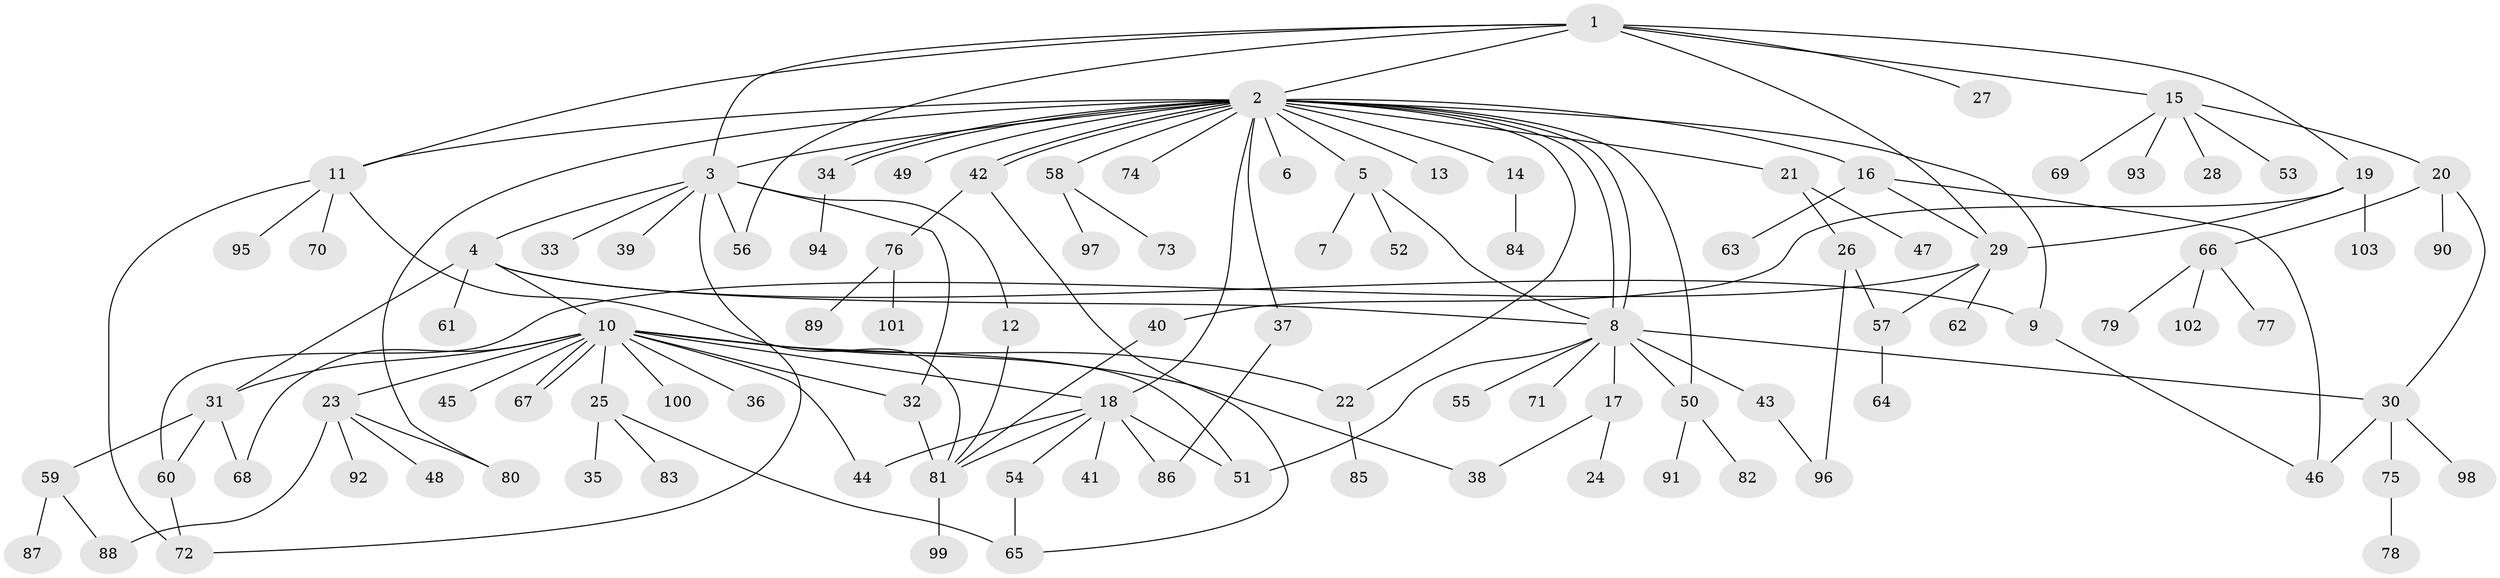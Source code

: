 // coarse degree distribution, {7: 0.05333333333333334, 25: 0.013333333333333334, 8: 0.013333333333333334, 5: 0.05333333333333334, 4: 0.09333333333333334, 1: 0.5066666666666667, 12: 0.013333333333333334, 14: 0.013333333333333334, 6: 0.013333333333333334, 3: 0.12, 2: 0.10666666666666667}
// Generated by graph-tools (version 1.1) at 2025/23/03/03/25 07:23:55]
// undirected, 103 vertices, 141 edges
graph export_dot {
graph [start="1"]
  node [color=gray90,style=filled];
  1;
  2;
  3;
  4;
  5;
  6;
  7;
  8;
  9;
  10;
  11;
  12;
  13;
  14;
  15;
  16;
  17;
  18;
  19;
  20;
  21;
  22;
  23;
  24;
  25;
  26;
  27;
  28;
  29;
  30;
  31;
  32;
  33;
  34;
  35;
  36;
  37;
  38;
  39;
  40;
  41;
  42;
  43;
  44;
  45;
  46;
  47;
  48;
  49;
  50;
  51;
  52;
  53;
  54;
  55;
  56;
  57;
  58;
  59;
  60;
  61;
  62;
  63;
  64;
  65;
  66;
  67;
  68;
  69;
  70;
  71;
  72;
  73;
  74;
  75;
  76;
  77;
  78;
  79;
  80;
  81;
  82;
  83;
  84;
  85;
  86;
  87;
  88;
  89;
  90;
  91;
  92;
  93;
  94;
  95;
  96;
  97;
  98;
  99;
  100;
  101;
  102;
  103;
  1 -- 2;
  1 -- 3;
  1 -- 11;
  1 -- 15;
  1 -- 19;
  1 -- 27;
  1 -- 29;
  1 -- 56;
  2 -- 3;
  2 -- 5;
  2 -- 6;
  2 -- 8;
  2 -- 8;
  2 -- 9;
  2 -- 11;
  2 -- 13;
  2 -- 14;
  2 -- 16;
  2 -- 18;
  2 -- 21;
  2 -- 22;
  2 -- 34;
  2 -- 34;
  2 -- 37;
  2 -- 42;
  2 -- 42;
  2 -- 49;
  2 -- 50;
  2 -- 58;
  2 -- 74;
  2 -- 80;
  3 -- 4;
  3 -- 12;
  3 -- 32;
  3 -- 33;
  3 -- 39;
  3 -- 56;
  3 -- 72;
  4 -- 8;
  4 -- 9;
  4 -- 10;
  4 -- 31;
  4 -- 61;
  5 -- 7;
  5 -- 8;
  5 -- 52;
  8 -- 17;
  8 -- 30;
  8 -- 43;
  8 -- 50;
  8 -- 51;
  8 -- 55;
  8 -- 71;
  9 -- 46;
  10 -- 18;
  10 -- 22;
  10 -- 23;
  10 -- 25;
  10 -- 31;
  10 -- 32;
  10 -- 36;
  10 -- 38;
  10 -- 44;
  10 -- 45;
  10 -- 51;
  10 -- 67;
  10 -- 67;
  10 -- 68;
  10 -- 100;
  11 -- 70;
  11 -- 72;
  11 -- 81;
  11 -- 95;
  12 -- 81;
  14 -- 84;
  15 -- 20;
  15 -- 28;
  15 -- 53;
  15 -- 69;
  15 -- 93;
  16 -- 29;
  16 -- 46;
  16 -- 63;
  17 -- 24;
  17 -- 38;
  18 -- 41;
  18 -- 44;
  18 -- 51;
  18 -- 54;
  18 -- 81;
  18 -- 86;
  19 -- 29;
  19 -- 40;
  19 -- 103;
  20 -- 30;
  20 -- 66;
  20 -- 90;
  21 -- 26;
  21 -- 47;
  22 -- 85;
  23 -- 48;
  23 -- 80;
  23 -- 88;
  23 -- 92;
  25 -- 35;
  25 -- 65;
  25 -- 83;
  26 -- 57;
  26 -- 96;
  29 -- 57;
  29 -- 60;
  29 -- 62;
  30 -- 46;
  30 -- 75;
  30 -- 98;
  31 -- 59;
  31 -- 60;
  31 -- 68;
  32 -- 81;
  34 -- 94;
  37 -- 86;
  40 -- 81;
  42 -- 65;
  42 -- 76;
  43 -- 96;
  50 -- 82;
  50 -- 91;
  54 -- 65;
  57 -- 64;
  58 -- 73;
  58 -- 97;
  59 -- 87;
  59 -- 88;
  60 -- 72;
  66 -- 77;
  66 -- 79;
  66 -- 102;
  75 -- 78;
  76 -- 89;
  76 -- 101;
  81 -- 99;
}
